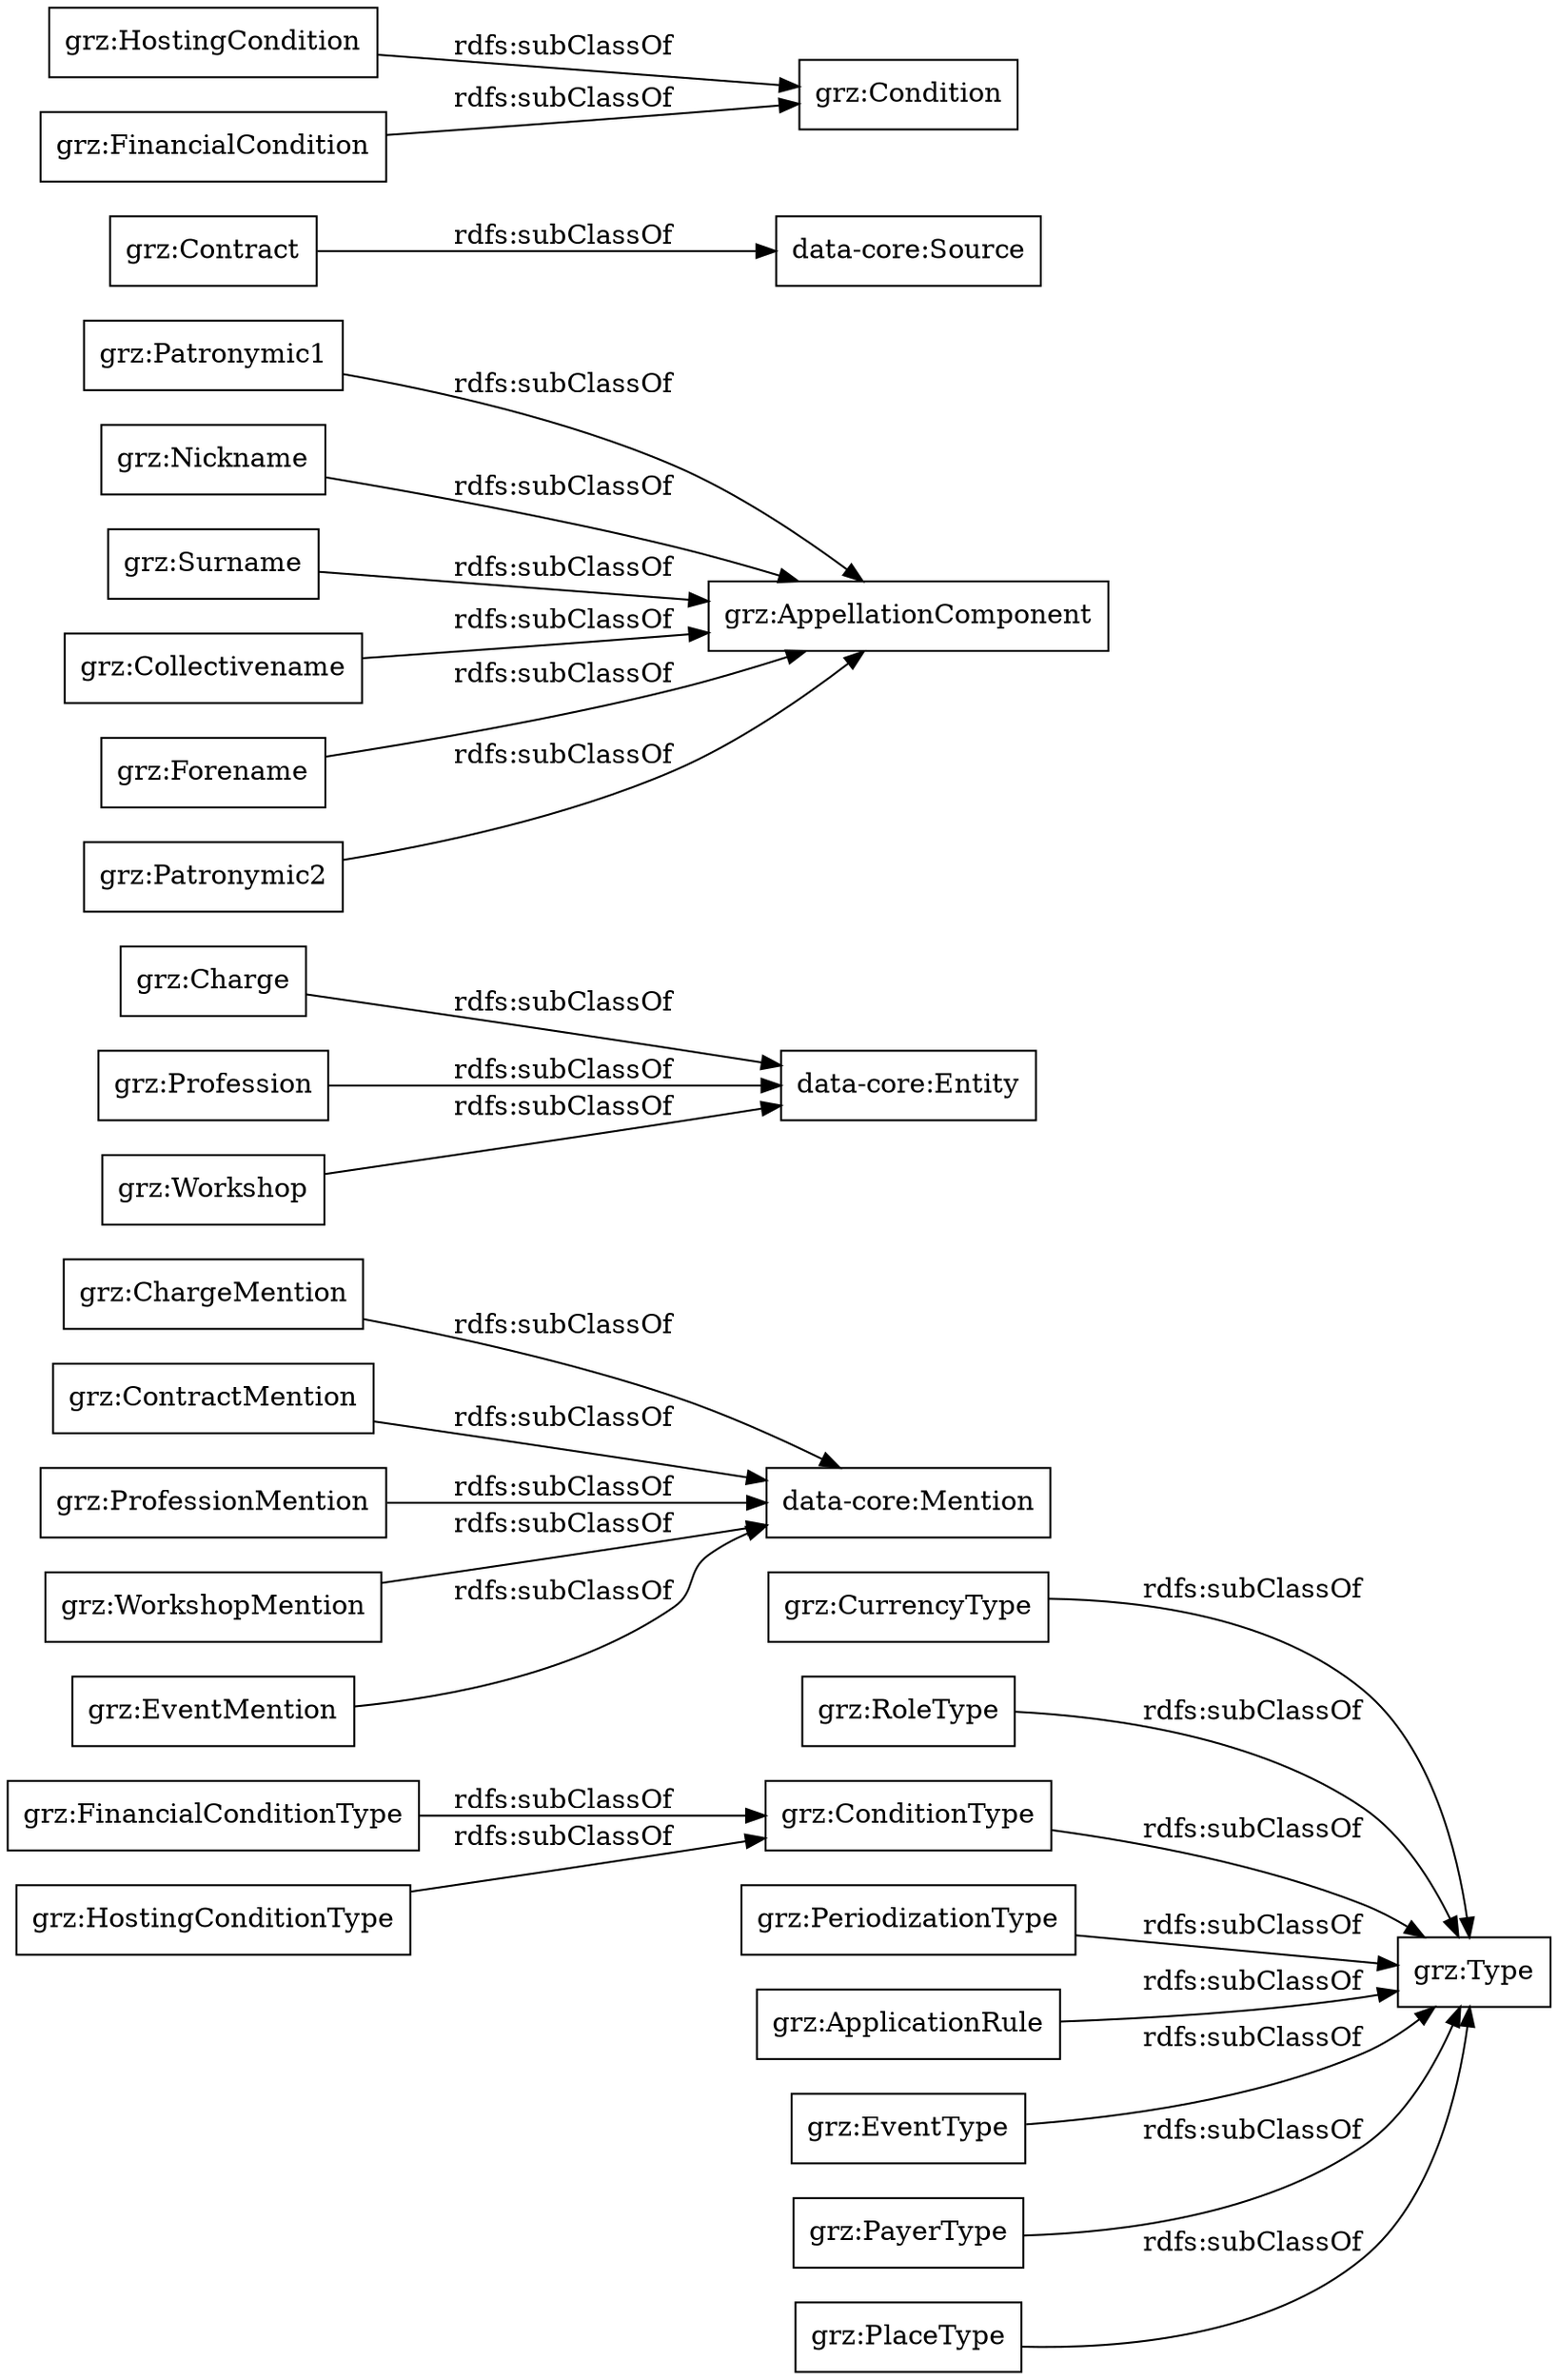 digraph ar2dtool_diagram { 
rankdir=LR;
size="1000"
node [shape = rectangle, color="black"]; "grz:CurrencyType" "grz:ChargeMention" "grz:Charge" "grz:RoleType" "grz:Profession" "grz:Patronymic1" "grz:FinancialConditionType" "grz:ContractMention" "grz:ProfessionMention" "grz:ConditionType" "grz:Workshop" "grz:Type" "grz:PeriodizationType" "grz:Nickname" "grz:WorkshopMention" "grz:EventMention" "grz:Surname" "grz:AppellationComponent" "grz:ApplicationRule" "grz:Collectivename" "grz:EventType" "grz:Contract" "grz:HostingCondition" "grz:FinancialCondition" "grz:Condition" "grz:HostingConditionType" "grz:PayerType" "grz:Forename" "grz:PlaceType" "grz:Patronymic2" ; /*classes style*/
	"grz:FinancialConditionType" -> "grz:ConditionType" [ label = "rdfs:subClassOf" ];
	"grz:Nickname" -> "grz:AppellationComponent" [ label = "rdfs:subClassOf" ];
	"grz:Contract" -> "data-core:Source" [ label = "rdfs:subClassOf" ];
	"grz:Profession" -> "data-core:Entity" [ label = "rdfs:subClassOf" ];
	"grz:Collectivename" -> "grz:AppellationComponent" [ label = "rdfs:subClassOf" ];
	"grz:WorkshopMention" -> "data-core:Mention" [ label = "rdfs:subClassOf" ];
	"grz:HostingConditionType" -> "grz:ConditionType" [ label = "rdfs:subClassOf" ];
	"grz:FinancialCondition" -> "grz:Condition" [ label = "rdfs:subClassOf" ];
	"grz:EventType" -> "grz:Type" [ label = "rdfs:subClassOf" ];
	"grz:PayerType" -> "grz:Type" [ label = "rdfs:subClassOf" ];
	"grz:RoleType" -> "grz:Type" [ label = "rdfs:subClassOf" ];
	"grz:CurrencyType" -> "grz:Type" [ label = "rdfs:subClassOf" ];
	"grz:Surname" -> "grz:AppellationComponent" [ label = "rdfs:subClassOf" ];
	"grz:PeriodizationType" -> "grz:Type" [ label = "rdfs:subClassOf" ];
	"grz:Charge" -> "data-core:Entity" [ label = "rdfs:subClassOf" ];
	"grz:Patronymic2" -> "grz:AppellationComponent" [ label = "rdfs:subClassOf" ];
	"grz:EventMention" -> "data-core:Mention" [ label = "rdfs:subClassOf" ];
	"grz:ApplicationRule" -> "grz:Type" [ label = "rdfs:subClassOf" ];
	"grz:ContractMention" -> "data-core:Mention" [ label = "rdfs:subClassOf" ];
	"grz:ConditionType" -> "grz:Type" [ label = "rdfs:subClassOf" ];
	"grz:Forename" -> "grz:AppellationComponent" [ label = "rdfs:subClassOf" ];
	"grz:ChargeMention" -> "data-core:Mention" [ label = "rdfs:subClassOf" ];
	"grz:Patronymic1" -> "grz:AppellationComponent" [ label = "rdfs:subClassOf" ];
	"grz:HostingCondition" -> "grz:Condition" [ label = "rdfs:subClassOf" ];
	"grz:ProfessionMention" -> "data-core:Mention" [ label = "rdfs:subClassOf" ];
	"grz:PlaceType" -> "grz:Type" [ label = "rdfs:subClassOf" ];
	"grz:Workshop" -> "data-core:Entity" [ label = "rdfs:subClassOf" ];

}
